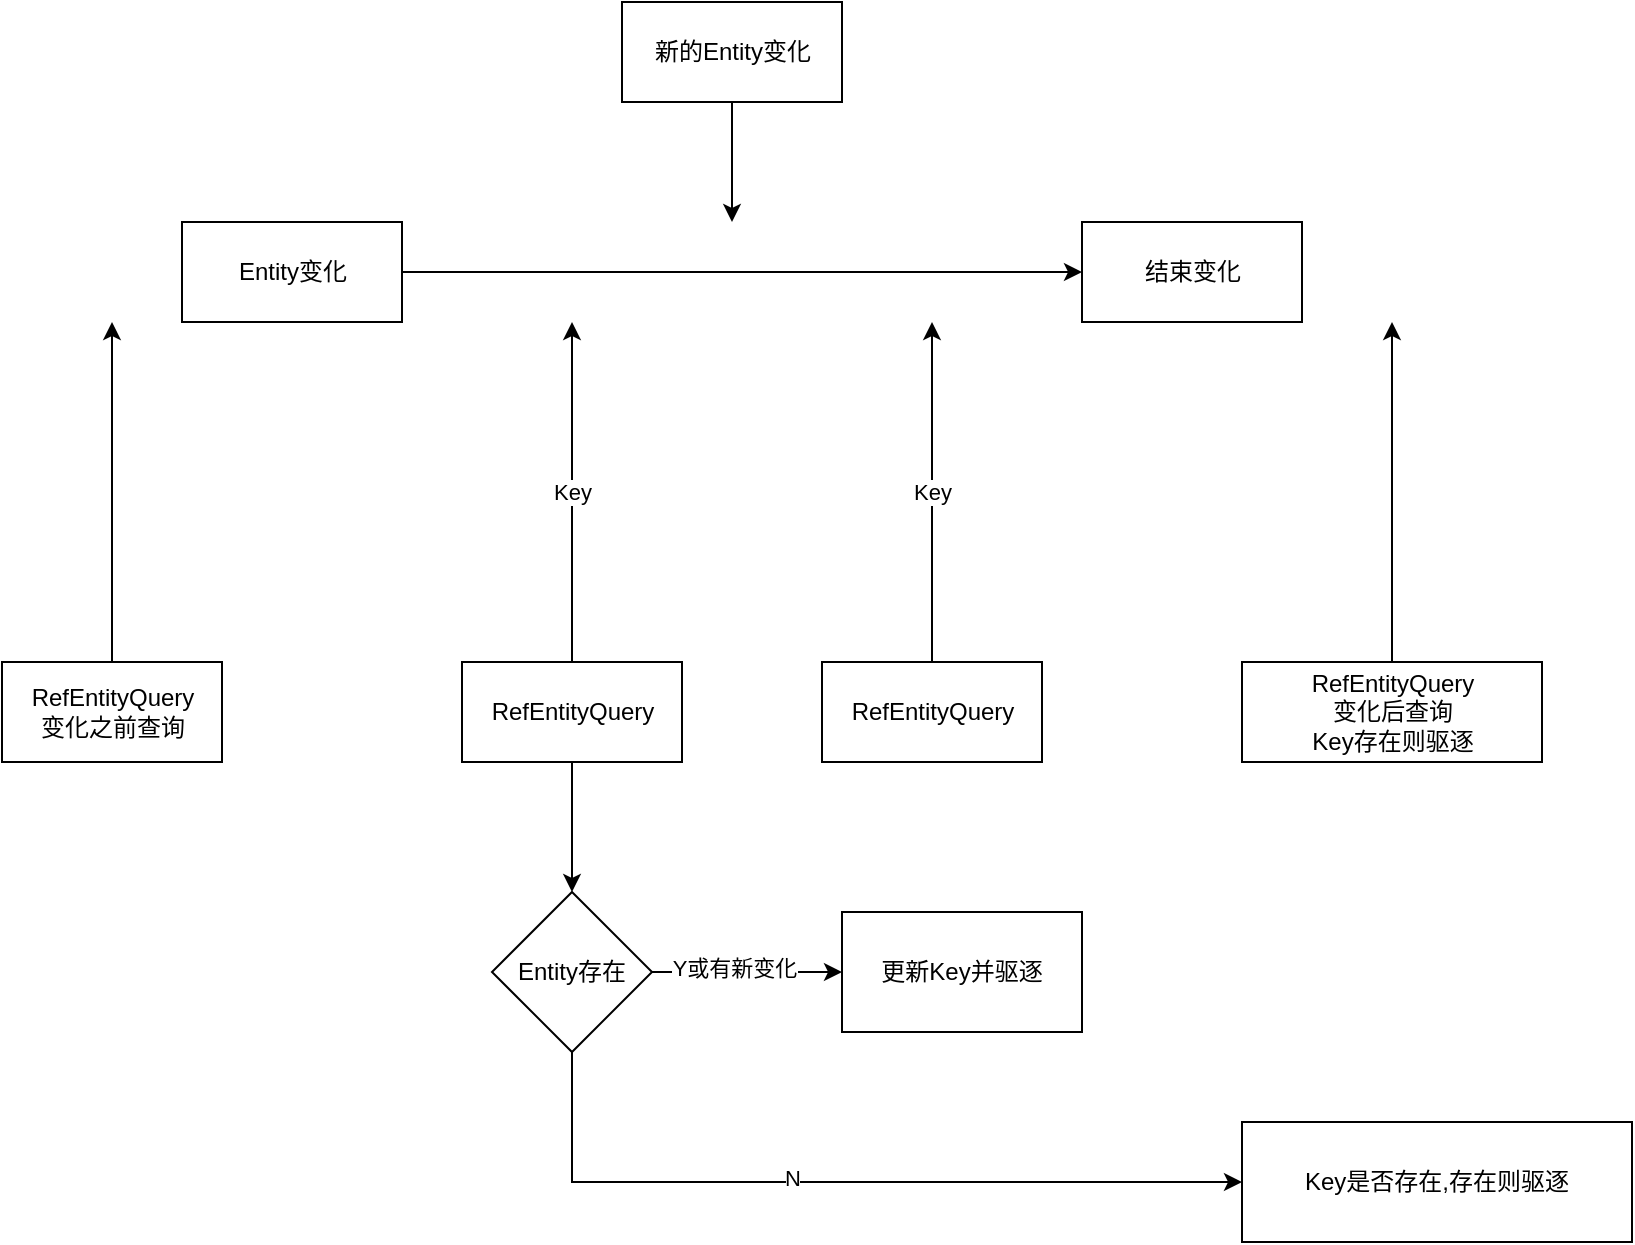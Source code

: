 <mxfile version="20.8.16" type="device"><diagram name="第 1 页" id="HhjY50BTXCQ8BiZK_QZX"><mxGraphModel dx="1306" dy="767" grid="1" gridSize="10" guides="1" tooltips="1" connect="1" arrows="1" fold="1" page="1" pageScale="1" pageWidth="827" pageHeight="1169" math="0" shadow="0"><root><mxCell id="0"/><mxCell id="1" parent="0"/><mxCell id="ke1XpEujQhV5be3KYT7T-7" style="edgeStyle=orthogonalEdgeStyle;rounded=0;orthogonalLoop=1;jettySize=auto;html=1;entryX=0;entryY=0.5;entryDx=0;entryDy=0;" edge="1" parent="1" source="ke1XpEujQhV5be3KYT7T-5" target="ke1XpEujQhV5be3KYT7T-6"><mxGeometry relative="1" as="geometry"/></mxCell><mxCell id="ke1XpEujQhV5be3KYT7T-5" value="Entity变化" style="html=1;" vertex="1" parent="1"><mxGeometry x="130" y="260" width="110" height="50" as="geometry"/></mxCell><mxCell id="ke1XpEujQhV5be3KYT7T-6" value="结束变化" style="html=1;" vertex="1" parent="1"><mxGeometry x="580" y="260" width="110" height="50" as="geometry"/></mxCell><mxCell id="ke1XpEujQhV5be3KYT7T-9" style="edgeStyle=orthogonalEdgeStyle;rounded=0;orthogonalLoop=1;jettySize=auto;html=1;" edge="1" parent="1" source="ke1XpEujQhV5be3KYT7T-8"><mxGeometry relative="1" as="geometry"><mxPoint x="95" y="310" as="targetPoint"/></mxGeometry></mxCell><mxCell id="ke1XpEujQhV5be3KYT7T-8" value="RefEntityQuery&lt;br&gt;变化之前查询" style="html=1;" vertex="1" parent="1"><mxGeometry x="40" y="480" width="110" height="50" as="geometry"/></mxCell><mxCell id="ke1XpEujQhV5be3KYT7T-11" value="Key" style="edgeStyle=orthogonalEdgeStyle;rounded=0;orthogonalLoop=1;jettySize=auto;html=1;" edge="1" parent="1" source="ke1XpEujQhV5be3KYT7T-10"><mxGeometry relative="1" as="geometry"><mxPoint x="325" y="310" as="targetPoint"/><mxPoint as="offset"/></mxGeometry></mxCell><mxCell id="ke1XpEujQhV5be3KYT7T-15" value="" style="edgeStyle=orthogonalEdgeStyle;rounded=0;orthogonalLoop=1;jettySize=auto;html=1;" edge="1" parent="1" source="ke1XpEujQhV5be3KYT7T-10" target="ke1XpEujQhV5be3KYT7T-14"><mxGeometry relative="1" as="geometry"/></mxCell><mxCell id="ke1XpEujQhV5be3KYT7T-10" value="RefEntityQuery" style="html=1;" vertex="1" parent="1"><mxGeometry x="270" y="480" width="110" height="50" as="geometry"/></mxCell><mxCell id="ke1XpEujQhV5be3KYT7T-17" value="" style="edgeStyle=orthogonalEdgeStyle;rounded=0;orthogonalLoop=1;jettySize=auto;html=1;" edge="1" parent="1" source="ke1XpEujQhV5be3KYT7T-14" target="ke1XpEujQhV5be3KYT7T-16"><mxGeometry relative="1" as="geometry"/></mxCell><mxCell id="ke1XpEujQhV5be3KYT7T-18" value="Y或有新变化" style="edgeLabel;html=1;align=center;verticalAlign=middle;resizable=0;points=[];" vertex="1" connectable="0" parent="ke1XpEujQhV5be3KYT7T-17"><mxGeometry x="-0.133" y="2" relative="1" as="geometry"><mxPoint as="offset"/></mxGeometry></mxCell><mxCell id="ke1XpEujQhV5be3KYT7T-20" value="" style="edgeStyle=orthogonalEdgeStyle;rounded=0;orthogonalLoop=1;jettySize=auto;html=1;" edge="1" parent="1" source="ke1XpEujQhV5be3KYT7T-14" target="ke1XpEujQhV5be3KYT7T-19"><mxGeometry relative="1" as="geometry"><Array as="points"><mxPoint x="325" y="720"/><mxPoint x="325" y="720"/></Array></mxGeometry></mxCell><mxCell id="ke1XpEujQhV5be3KYT7T-21" value="N" style="edgeLabel;html=1;align=center;verticalAlign=middle;resizable=0;points=[];" vertex="1" connectable="0" parent="ke1XpEujQhV5be3KYT7T-20"><mxGeometry x="-0.126" y="2" relative="1" as="geometry"><mxPoint as="offset"/></mxGeometry></mxCell><mxCell id="ke1XpEujQhV5be3KYT7T-29" value="&lt;br&gt;" style="edgeLabel;html=1;align=center;verticalAlign=middle;resizable=0;points=[];" vertex="1" connectable="0" parent="ke1XpEujQhV5be3KYT7T-20"><mxGeometry x="-0.052" y="-3" relative="1" as="geometry"><mxPoint as="offset"/></mxGeometry></mxCell><mxCell id="ke1XpEujQhV5be3KYT7T-14" value="Entity存在" style="rhombus;whiteSpace=wrap;html=1;" vertex="1" parent="1"><mxGeometry x="285" y="595" width="80" height="80" as="geometry"/></mxCell><mxCell id="ke1XpEujQhV5be3KYT7T-16" value="更新Key并驱逐" style="whiteSpace=wrap;html=1;" vertex="1" parent="1"><mxGeometry x="460" y="605" width="120" height="60" as="geometry"/></mxCell><mxCell id="ke1XpEujQhV5be3KYT7T-19" value="Key是否存在,存在则驱逐" style="whiteSpace=wrap;html=1;" vertex="1" parent="1"><mxGeometry x="660" y="710" width="195" height="60" as="geometry"/></mxCell><mxCell id="ke1XpEujQhV5be3KYT7T-24" value="" style="rounded=0;orthogonalLoop=1;jettySize=auto;html=1;" edge="1" parent="1" source="ke1XpEujQhV5be3KYT7T-23"><mxGeometry relative="1" as="geometry"><mxPoint x="735" y="310" as="targetPoint"/></mxGeometry></mxCell><mxCell id="ke1XpEujQhV5be3KYT7T-23" value="RefEntityQuery&lt;br&gt;变化后查询&lt;br&gt;Key存在则驱逐" style="html=1;" vertex="1" parent="1"><mxGeometry x="660" y="480" width="150" height="50" as="geometry"/></mxCell><mxCell id="ke1XpEujQhV5be3KYT7T-26" style="edgeStyle=orthogonalEdgeStyle;rounded=0;orthogonalLoop=1;jettySize=auto;html=1;" edge="1" parent="1" source="ke1XpEujQhV5be3KYT7T-25"><mxGeometry relative="1" as="geometry"><mxPoint x="405" y="260" as="targetPoint"/></mxGeometry></mxCell><mxCell id="ke1XpEujQhV5be3KYT7T-25" value="新的Entity变化" style="html=1;" vertex="1" parent="1"><mxGeometry x="350" y="150" width="110" height="50" as="geometry"/></mxCell><mxCell id="ke1XpEujQhV5be3KYT7T-28" value="Key" style="edgeStyle=orthogonalEdgeStyle;rounded=0;orthogonalLoop=1;jettySize=auto;html=1;" edge="1" parent="1" source="ke1XpEujQhV5be3KYT7T-27"><mxGeometry relative="1" as="geometry"><mxPoint x="505" y="310" as="targetPoint"/></mxGeometry></mxCell><mxCell id="ke1XpEujQhV5be3KYT7T-27" value="RefEntityQuery" style="html=1;" vertex="1" parent="1"><mxGeometry x="450" y="480" width="110" height="50" as="geometry"/></mxCell></root></mxGraphModel></diagram></mxfile>